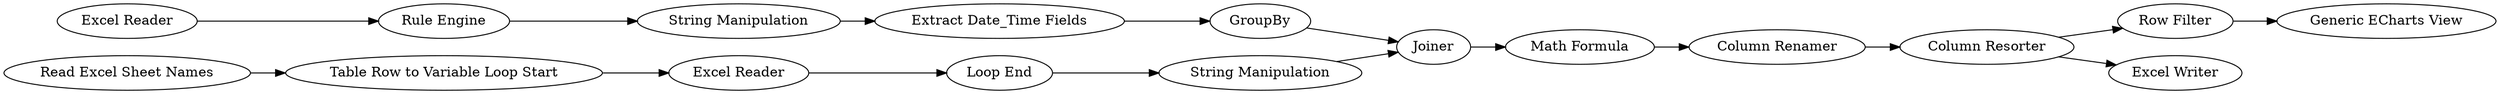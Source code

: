 digraph {
	1 [label="Excel Reader"]
	2 [label="Read Excel Sheet Names"]
	3 [label="Table Row to Variable Loop Start"]
	4 [label="Loop End"]
	5 [label="Excel Reader"]
	7 [label="Rule Engine"]
	8 [label="String Manipulation"]
	9 [label="String Manipulation"]
	10 [label=Joiner]
	11 [label="Extract Date_Time Fields"]
	12 [label=GroupBy]
	13 [label="Math Formula"]
	14 [label="Column Renamer"]
	15 [label="Column Resorter"]
	16 [label="Generic ECharts View"]
	17 [label="Row Filter"]
	18 [label="Excel Writer"]
	1 -> 4
	2 -> 3
	3 -> 1
	4 -> 9
	5 -> 7
	7 -> 8
	8 -> 11
	9 -> 10
	10 -> 13
	11 -> 12
	12 -> 10
	13 -> 14
	14 -> 15
	15 -> 18
	15 -> 17
	17 -> 16
	rankdir=LR
}
